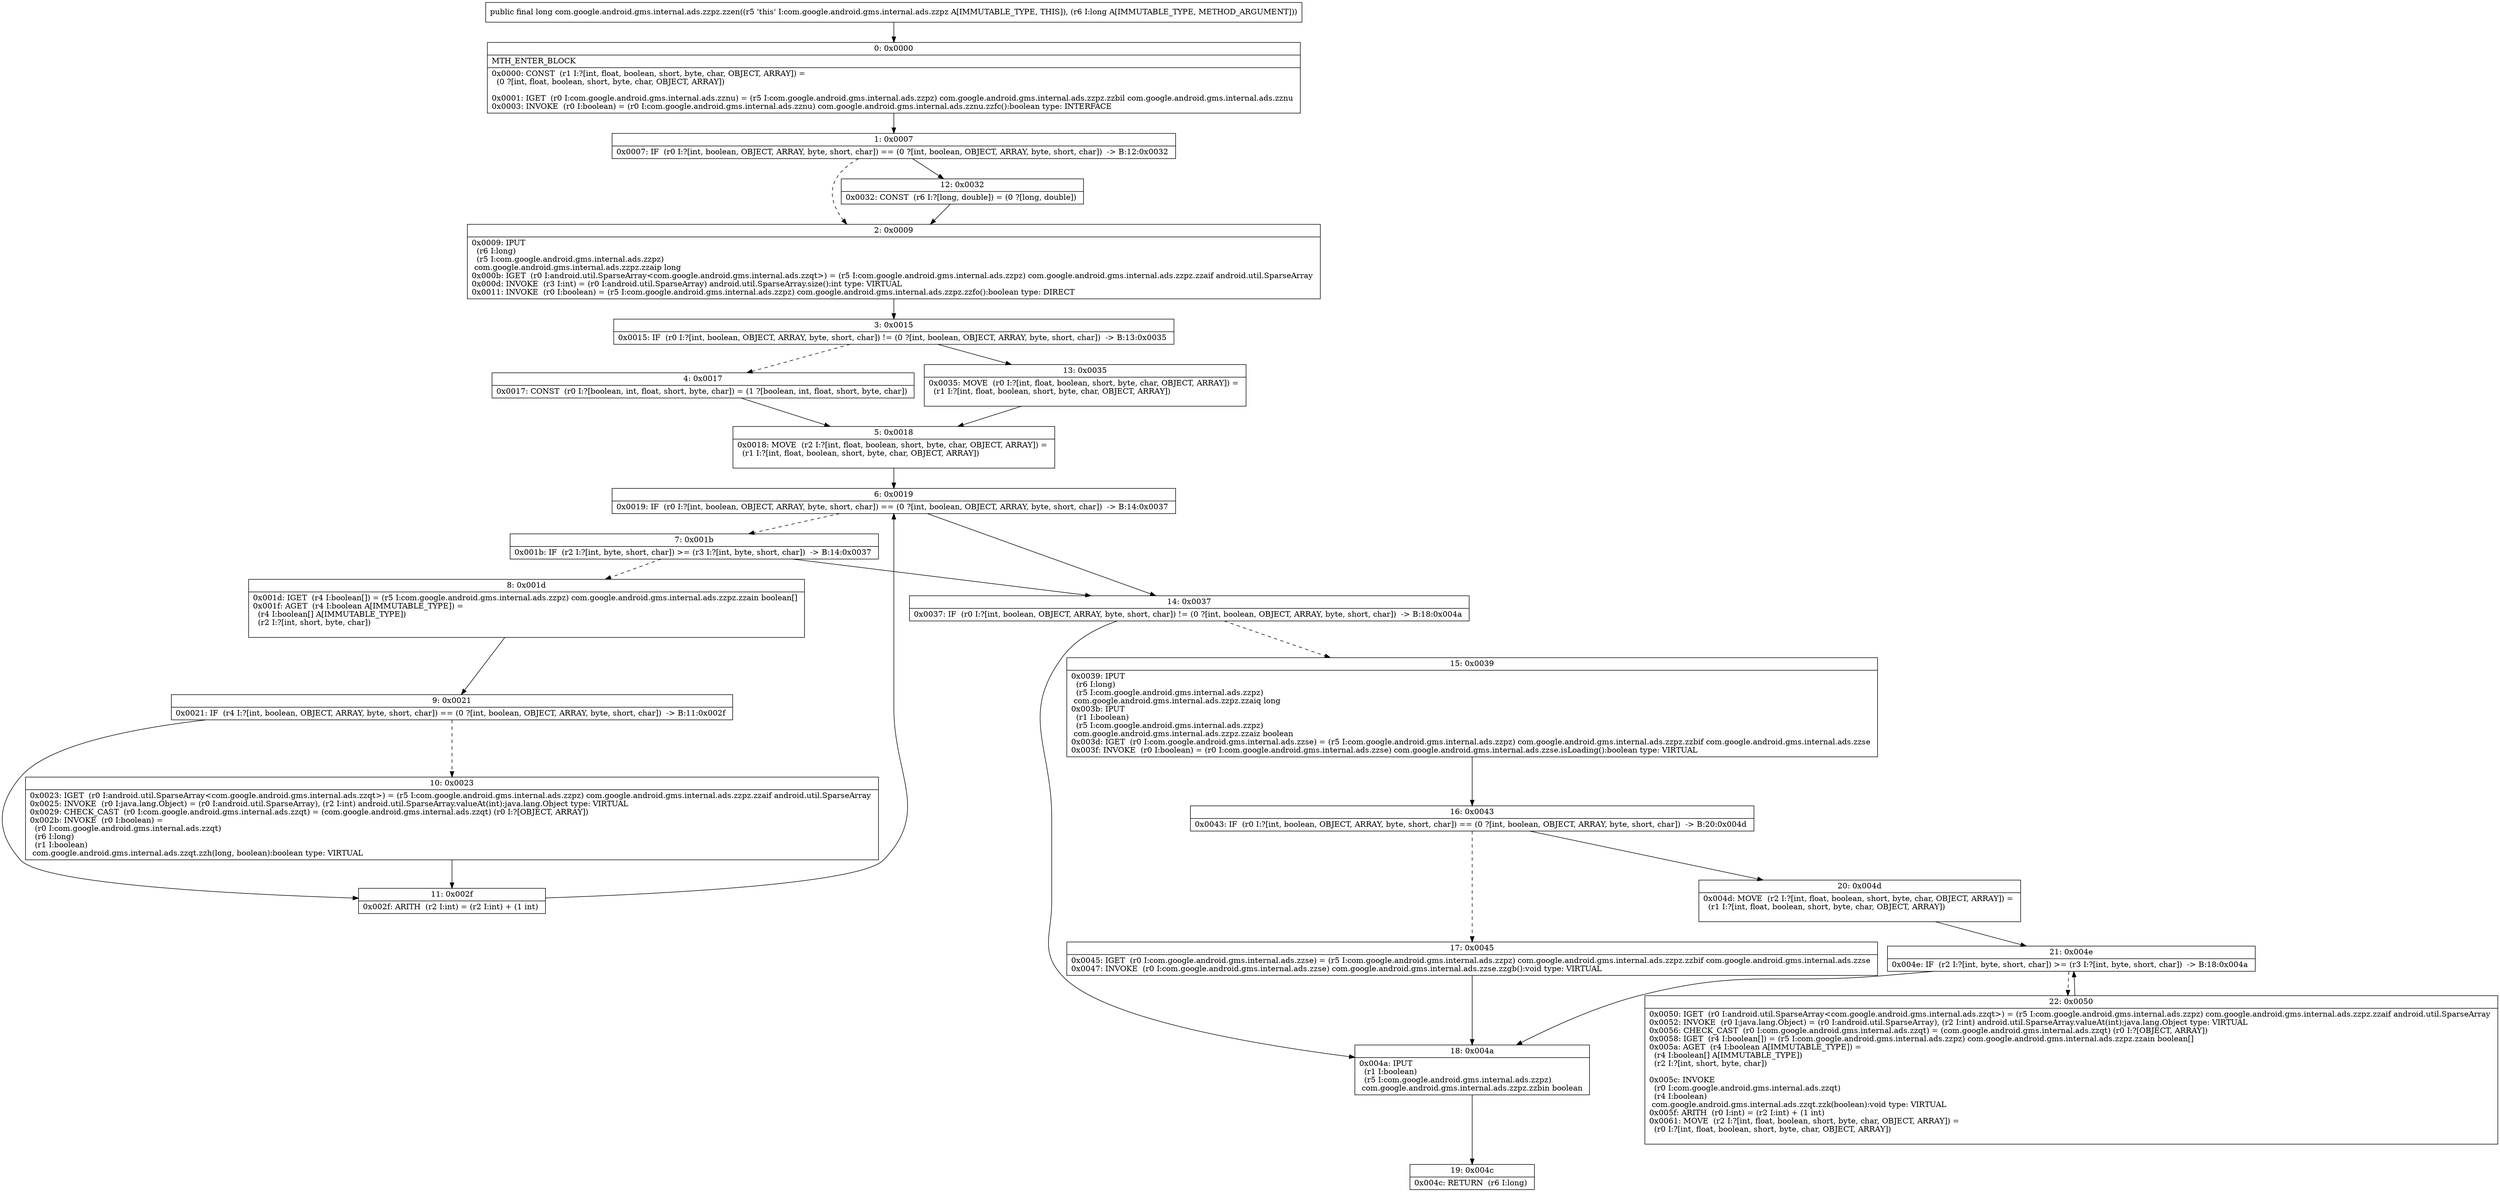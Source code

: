 digraph "CFG forcom.google.android.gms.internal.ads.zzpz.zzen(J)J" {
Node_0 [shape=record,label="{0\:\ 0x0000|MTH_ENTER_BLOCK\l|0x0000: CONST  (r1 I:?[int, float, boolean, short, byte, char, OBJECT, ARRAY]) = \l  (0 ?[int, float, boolean, short, byte, char, OBJECT, ARRAY])\l \l0x0001: IGET  (r0 I:com.google.android.gms.internal.ads.zznu) = (r5 I:com.google.android.gms.internal.ads.zzpz) com.google.android.gms.internal.ads.zzpz.zzbil com.google.android.gms.internal.ads.zznu \l0x0003: INVOKE  (r0 I:boolean) = (r0 I:com.google.android.gms.internal.ads.zznu) com.google.android.gms.internal.ads.zznu.zzfc():boolean type: INTERFACE \l}"];
Node_1 [shape=record,label="{1\:\ 0x0007|0x0007: IF  (r0 I:?[int, boolean, OBJECT, ARRAY, byte, short, char]) == (0 ?[int, boolean, OBJECT, ARRAY, byte, short, char])  \-\> B:12:0x0032 \l}"];
Node_2 [shape=record,label="{2\:\ 0x0009|0x0009: IPUT  \l  (r6 I:long)\l  (r5 I:com.google.android.gms.internal.ads.zzpz)\l com.google.android.gms.internal.ads.zzpz.zzaip long \l0x000b: IGET  (r0 I:android.util.SparseArray\<com.google.android.gms.internal.ads.zzqt\>) = (r5 I:com.google.android.gms.internal.ads.zzpz) com.google.android.gms.internal.ads.zzpz.zzaif android.util.SparseArray \l0x000d: INVOKE  (r3 I:int) = (r0 I:android.util.SparseArray) android.util.SparseArray.size():int type: VIRTUAL \l0x0011: INVOKE  (r0 I:boolean) = (r5 I:com.google.android.gms.internal.ads.zzpz) com.google.android.gms.internal.ads.zzpz.zzfo():boolean type: DIRECT \l}"];
Node_3 [shape=record,label="{3\:\ 0x0015|0x0015: IF  (r0 I:?[int, boolean, OBJECT, ARRAY, byte, short, char]) != (0 ?[int, boolean, OBJECT, ARRAY, byte, short, char])  \-\> B:13:0x0035 \l}"];
Node_4 [shape=record,label="{4\:\ 0x0017|0x0017: CONST  (r0 I:?[boolean, int, float, short, byte, char]) = (1 ?[boolean, int, float, short, byte, char]) \l}"];
Node_5 [shape=record,label="{5\:\ 0x0018|0x0018: MOVE  (r2 I:?[int, float, boolean, short, byte, char, OBJECT, ARRAY]) = \l  (r1 I:?[int, float, boolean, short, byte, char, OBJECT, ARRAY])\l \l}"];
Node_6 [shape=record,label="{6\:\ 0x0019|0x0019: IF  (r0 I:?[int, boolean, OBJECT, ARRAY, byte, short, char]) == (0 ?[int, boolean, OBJECT, ARRAY, byte, short, char])  \-\> B:14:0x0037 \l}"];
Node_7 [shape=record,label="{7\:\ 0x001b|0x001b: IF  (r2 I:?[int, byte, short, char]) \>= (r3 I:?[int, byte, short, char])  \-\> B:14:0x0037 \l}"];
Node_8 [shape=record,label="{8\:\ 0x001d|0x001d: IGET  (r4 I:boolean[]) = (r5 I:com.google.android.gms.internal.ads.zzpz) com.google.android.gms.internal.ads.zzpz.zzain boolean[] \l0x001f: AGET  (r4 I:boolean A[IMMUTABLE_TYPE]) = \l  (r4 I:boolean[] A[IMMUTABLE_TYPE])\l  (r2 I:?[int, short, byte, char])\l \l}"];
Node_9 [shape=record,label="{9\:\ 0x0021|0x0021: IF  (r4 I:?[int, boolean, OBJECT, ARRAY, byte, short, char]) == (0 ?[int, boolean, OBJECT, ARRAY, byte, short, char])  \-\> B:11:0x002f \l}"];
Node_10 [shape=record,label="{10\:\ 0x0023|0x0023: IGET  (r0 I:android.util.SparseArray\<com.google.android.gms.internal.ads.zzqt\>) = (r5 I:com.google.android.gms.internal.ads.zzpz) com.google.android.gms.internal.ads.zzpz.zzaif android.util.SparseArray \l0x0025: INVOKE  (r0 I:java.lang.Object) = (r0 I:android.util.SparseArray), (r2 I:int) android.util.SparseArray.valueAt(int):java.lang.Object type: VIRTUAL \l0x0029: CHECK_CAST  (r0 I:com.google.android.gms.internal.ads.zzqt) = (com.google.android.gms.internal.ads.zzqt) (r0 I:?[OBJECT, ARRAY]) \l0x002b: INVOKE  (r0 I:boolean) = \l  (r0 I:com.google.android.gms.internal.ads.zzqt)\l  (r6 I:long)\l  (r1 I:boolean)\l com.google.android.gms.internal.ads.zzqt.zzh(long, boolean):boolean type: VIRTUAL \l}"];
Node_11 [shape=record,label="{11\:\ 0x002f|0x002f: ARITH  (r2 I:int) = (r2 I:int) + (1 int) \l}"];
Node_12 [shape=record,label="{12\:\ 0x0032|0x0032: CONST  (r6 I:?[long, double]) = (0 ?[long, double]) \l}"];
Node_13 [shape=record,label="{13\:\ 0x0035|0x0035: MOVE  (r0 I:?[int, float, boolean, short, byte, char, OBJECT, ARRAY]) = \l  (r1 I:?[int, float, boolean, short, byte, char, OBJECT, ARRAY])\l \l}"];
Node_14 [shape=record,label="{14\:\ 0x0037|0x0037: IF  (r0 I:?[int, boolean, OBJECT, ARRAY, byte, short, char]) != (0 ?[int, boolean, OBJECT, ARRAY, byte, short, char])  \-\> B:18:0x004a \l}"];
Node_15 [shape=record,label="{15\:\ 0x0039|0x0039: IPUT  \l  (r6 I:long)\l  (r5 I:com.google.android.gms.internal.ads.zzpz)\l com.google.android.gms.internal.ads.zzpz.zzaiq long \l0x003b: IPUT  \l  (r1 I:boolean)\l  (r5 I:com.google.android.gms.internal.ads.zzpz)\l com.google.android.gms.internal.ads.zzpz.zzaiz boolean \l0x003d: IGET  (r0 I:com.google.android.gms.internal.ads.zzse) = (r5 I:com.google.android.gms.internal.ads.zzpz) com.google.android.gms.internal.ads.zzpz.zzbif com.google.android.gms.internal.ads.zzse \l0x003f: INVOKE  (r0 I:boolean) = (r0 I:com.google.android.gms.internal.ads.zzse) com.google.android.gms.internal.ads.zzse.isLoading():boolean type: VIRTUAL \l}"];
Node_16 [shape=record,label="{16\:\ 0x0043|0x0043: IF  (r0 I:?[int, boolean, OBJECT, ARRAY, byte, short, char]) == (0 ?[int, boolean, OBJECT, ARRAY, byte, short, char])  \-\> B:20:0x004d \l}"];
Node_17 [shape=record,label="{17\:\ 0x0045|0x0045: IGET  (r0 I:com.google.android.gms.internal.ads.zzse) = (r5 I:com.google.android.gms.internal.ads.zzpz) com.google.android.gms.internal.ads.zzpz.zzbif com.google.android.gms.internal.ads.zzse \l0x0047: INVOKE  (r0 I:com.google.android.gms.internal.ads.zzse) com.google.android.gms.internal.ads.zzse.zzgb():void type: VIRTUAL \l}"];
Node_18 [shape=record,label="{18\:\ 0x004a|0x004a: IPUT  \l  (r1 I:boolean)\l  (r5 I:com.google.android.gms.internal.ads.zzpz)\l com.google.android.gms.internal.ads.zzpz.zzbin boolean \l}"];
Node_19 [shape=record,label="{19\:\ 0x004c|0x004c: RETURN  (r6 I:long) \l}"];
Node_20 [shape=record,label="{20\:\ 0x004d|0x004d: MOVE  (r2 I:?[int, float, boolean, short, byte, char, OBJECT, ARRAY]) = \l  (r1 I:?[int, float, boolean, short, byte, char, OBJECT, ARRAY])\l \l}"];
Node_21 [shape=record,label="{21\:\ 0x004e|0x004e: IF  (r2 I:?[int, byte, short, char]) \>= (r3 I:?[int, byte, short, char])  \-\> B:18:0x004a \l}"];
Node_22 [shape=record,label="{22\:\ 0x0050|0x0050: IGET  (r0 I:android.util.SparseArray\<com.google.android.gms.internal.ads.zzqt\>) = (r5 I:com.google.android.gms.internal.ads.zzpz) com.google.android.gms.internal.ads.zzpz.zzaif android.util.SparseArray \l0x0052: INVOKE  (r0 I:java.lang.Object) = (r0 I:android.util.SparseArray), (r2 I:int) android.util.SparseArray.valueAt(int):java.lang.Object type: VIRTUAL \l0x0056: CHECK_CAST  (r0 I:com.google.android.gms.internal.ads.zzqt) = (com.google.android.gms.internal.ads.zzqt) (r0 I:?[OBJECT, ARRAY]) \l0x0058: IGET  (r4 I:boolean[]) = (r5 I:com.google.android.gms.internal.ads.zzpz) com.google.android.gms.internal.ads.zzpz.zzain boolean[] \l0x005a: AGET  (r4 I:boolean A[IMMUTABLE_TYPE]) = \l  (r4 I:boolean[] A[IMMUTABLE_TYPE])\l  (r2 I:?[int, short, byte, char])\l \l0x005c: INVOKE  \l  (r0 I:com.google.android.gms.internal.ads.zzqt)\l  (r4 I:boolean)\l com.google.android.gms.internal.ads.zzqt.zzk(boolean):void type: VIRTUAL \l0x005f: ARITH  (r0 I:int) = (r2 I:int) + (1 int) \l0x0061: MOVE  (r2 I:?[int, float, boolean, short, byte, char, OBJECT, ARRAY]) = \l  (r0 I:?[int, float, boolean, short, byte, char, OBJECT, ARRAY])\l \l}"];
MethodNode[shape=record,label="{public final long com.google.android.gms.internal.ads.zzpz.zzen((r5 'this' I:com.google.android.gms.internal.ads.zzpz A[IMMUTABLE_TYPE, THIS]), (r6 I:long A[IMMUTABLE_TYPE, METHOD_ARGUMENT])) }"];
MethodNode -> Node_0;
Node_0 -> Node_1;
Node_1 -> Node_2[style=dashed];
Node_1 -> Node_12;
Node_2 -> Node_3;
Node_3 -> Node_4[style=dashed];
Node_3 -> Node_13;
Node_4 -> Node_5;
Node_5 -> Node_6;
Node_6 -> Node_7[style=dashed];
Node_6 -> Node_14;
Node_7 -> Node_8[style=dashed];
Node_7 -> Node_14;
Node_8 -> Node_9;
Node_9 -> Node_10[style=dashed];
Node_9 -> Node_11;
Node_10 -> Node_11;
Node_11 -> Node_6;
Node_12 -> Node_2;
Node_13 -> Node_5;
Node_14 -> Node_15[style=dashed];
Node_14 -> Node_18;
Node_15 -> Node_16;
Node_16 -> Node_17[style=dashed];
Node_16 -> Node_20;
Node_17 -> Node_18;
Node_18 -> Node_19;
Node_20 -> Node_21;
Node_21 -> Node_18;
Node_21 -> Node_22[style=dashed];
Node_22 -> Node_21;
}

